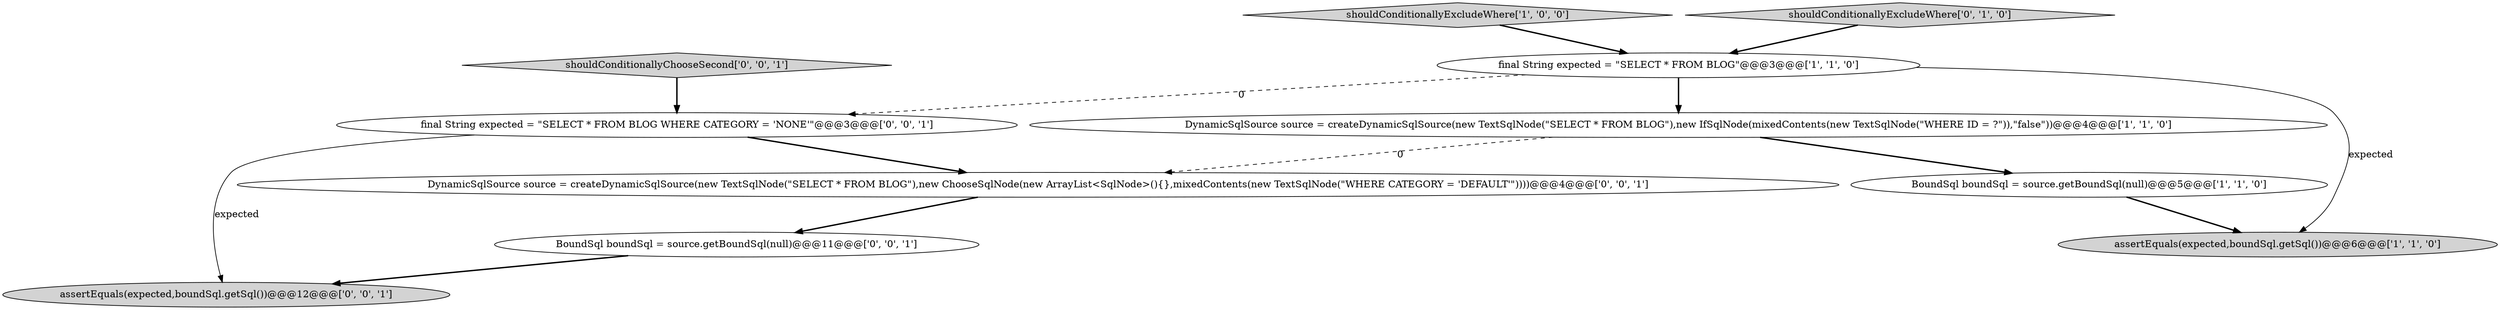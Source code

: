 digraph {
1 [style = filled, label = "final String expected = \"SELECT * FROM BLOG\"@@@3@@@['1', '1', '0']", fillcolor = white, shape = ellipse image = "AAA0AAABBB1BBB"];
2 [style = filled, label = "DynamicSqlSource source = createDynamicSqlSource(new TextSqlNode(\"SELECT * FROM BLOG\"),new IfSqlNode(mixedContents(new TextSqlNode(\"WHERE ID = ?\")),\"false\"))@@@4@@@['1', '1', '0']", fillcolor = white, shape = ellipse image = "AAA0AAABBB1BBB"];
8 [style = filled, label = "final String expected = \"SELECT * FROM BLOG WHERE CATEGORY = 'NONE'\"@@@3@@@['0', '0', '1']", fillcolor = white, shape = ellipse image = "AAA0AAABBB3BBB"];
4 [style = filled, label = "assertEquals(expected,boundSql.getSql())@@@6@@@['1', '1', '0']", fillcolor = lightgray, shape = ellipse image = "AAA0AAABBB1BBB"];
7 [style = filled, label = "BoundSql boundSql = source.getBoundSql(null)@@@11@@@['0', '0', '1']", fillcolor = white, shape = ellipse image = "AAA0AAABBB3BBB"];
9 [style = filled, label = "DynamicSqlSource source = createDynamicSqlSource(new TextSqlNode(\"SELECT * FROM BLOG\"),new ChooseSqlNode(new ArrayList<SqlNode>(){},mixedContents(new TextSqlNode(\"WHERE CATEGORY = 'DEFAULT'\"))))@@@4@@@['0', '0', '1']", fillcolor = white, shape = ellipse image = "AAA0AAABBB3BBB"];
3 [style = filled, label = "BoundSql boundSql = source.getBoundSql(null)@@@5@@@['1', '1', '0']", fillcolor = white, shape = ellipse image = "AAA0AAABBB1BBB"];
0 [style = filled, label = "shouldConditionallyExcludeWhere['1', '0', '0']", fillcolor = lightgray, shape = diamond image = "AAA0AAABBB1BBB"];
5 [style = filled, label = "shouldConditionallyExcludeWhere['0', '1', '0']", fillcolor = lightgray, shape = diamond image = "AAA0AAABBB2BBB"];
6 [style = filled, label = "assertEquals(expected,boundSql.getSql())@@@12@@@['0', '0', '1']", fillcolor = lightgray, shape = ellipse image = "AAA0AAABBB3BBB"];
10 [style = filled, label = "shouldConditionallyChooseSecond['0', '0', '1']", fillcolor = lightgray, shape = diamond image = "AAA0AAABBB3BBB"];
5->1 [style = bold, label=""];
1->8 [style = dashed, label="0"];
1->2 [style = bold, label=""];
7->6 [style = bold, label=""];
10->8 [style = bold, label=""];
9->7 [style = bold, label=""];
2->9 [style = dashed, label="0"];
3->4 [style = bold, label=""];
0->1 [style = bold, label=""];
1->4 [style = solid, label="expected"];
8->6 [style = solid, label="expected"];
2->3 [style = bold, label=""];
8->9 [style = bold, label=""];
}
